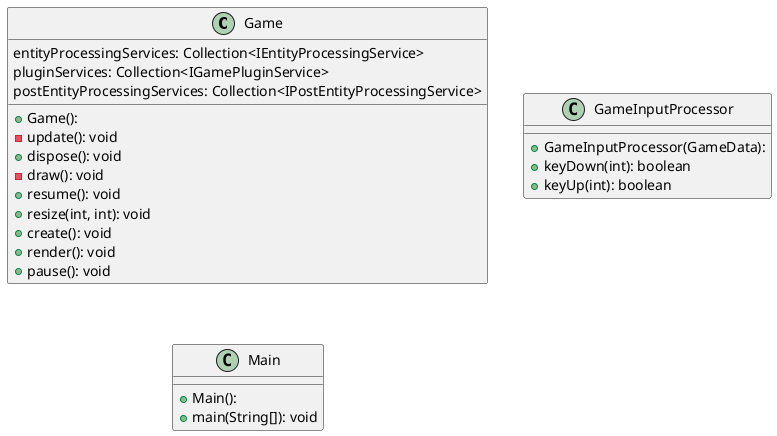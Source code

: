 @startuml


class Game {
  + Game(): 
  - update(): void
  + dispose(): void
  - draw(): void
  + resume(): void
  + resize(int, int): void
  + create(): void
  + render(): void
  + pause(): void
   entityProcessingServices: Collection<IEntityProcessingService>
   pluginServices: Collection<IGamePluginService>
   postEntityProcessingServices: Collection<IPostEntityProcessingService>
}
class GameInputProcessor {
  + GameInputProcessor(GameData): 
  + keyDown(int): boolean
  + keyUp(int): boolean
}
class Main {
  + Main(): 
  + main(String[]): void
}

@enduml
